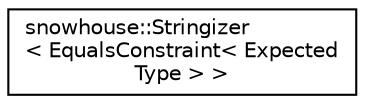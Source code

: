 digraph "Graphical Class Hierarchy"
{
 // INTERACTIVE_SVG=YES
  edge [fontname="Helvetica",fontsize="10",labelfontname="Helvetica",labelfontsize="10"];
  node [fontname="Helvetica",fontsize="10",shape=record];
  rankdir="LR";
  Node0 [label="snowhouse::Stringizer\l\< EqualsConstraint\< Expected\lType \> \>",height=0.2,width=0.4,color="black", fillcolor="white", style="filled",URL="$structsnowhouse_1_1Stringizer_3_01EqualsConstraint_3_01ExpectedType_01_4_01_4.html"];
}
